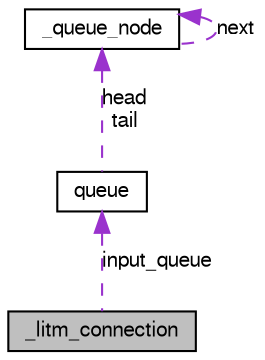digraph G
{
  bgcolor="transparent";
  edge [fontname="FreeSans",fontsize="10",labelfontname="FreeSans",labelfontsize="10"];
  node [fontname="FreeSans",fontsize="10",shape=record];
  Node1 [label="_litm_connection",height=0.2,width=0.4,color="black", fillcolor="grey75", style="filled" fontcolor="black"];
  Node2 -> Node1 [dir=back,color="darkorchid3",fontsize="10",style="dashed",label="input_queue",fontname="FreeSans"];
  Node2 [label="queue",height=0.2,width=0.4,color="black",URL="$structqueue.html"];
  Node3 -> Node2 [dir=back,color="darkorchid3",fontsize="10",style="dashed",label="head\ntail",fontname="FreeSans"];
  Node3 [label="_queue_node",height=0.2,width=0.4,color="black",URL="$struct__queue__node.html"];
  Node3 -> Node3 [dir=back,color="darkorchid3",fontsize="10",style="dashed",label="next",fontname="FreeSans"];
}
